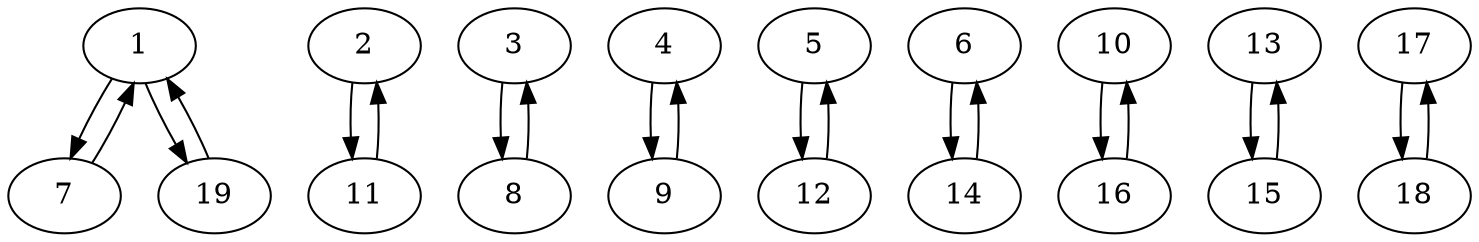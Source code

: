 digraph cvrp{
1;
2;
3;
4;
5;
6;
7;
8;
9;
10;
11;
12;
13;
14;
15;
16;
17;
18;
19;
1->7;1->19;2->11;3->8;4->9;5->12;6->14;7->1;8->3;9->4;10->16;11->2;12->5;13->15;14->6;15->13;16->10;17->18;18->17;19->1;}